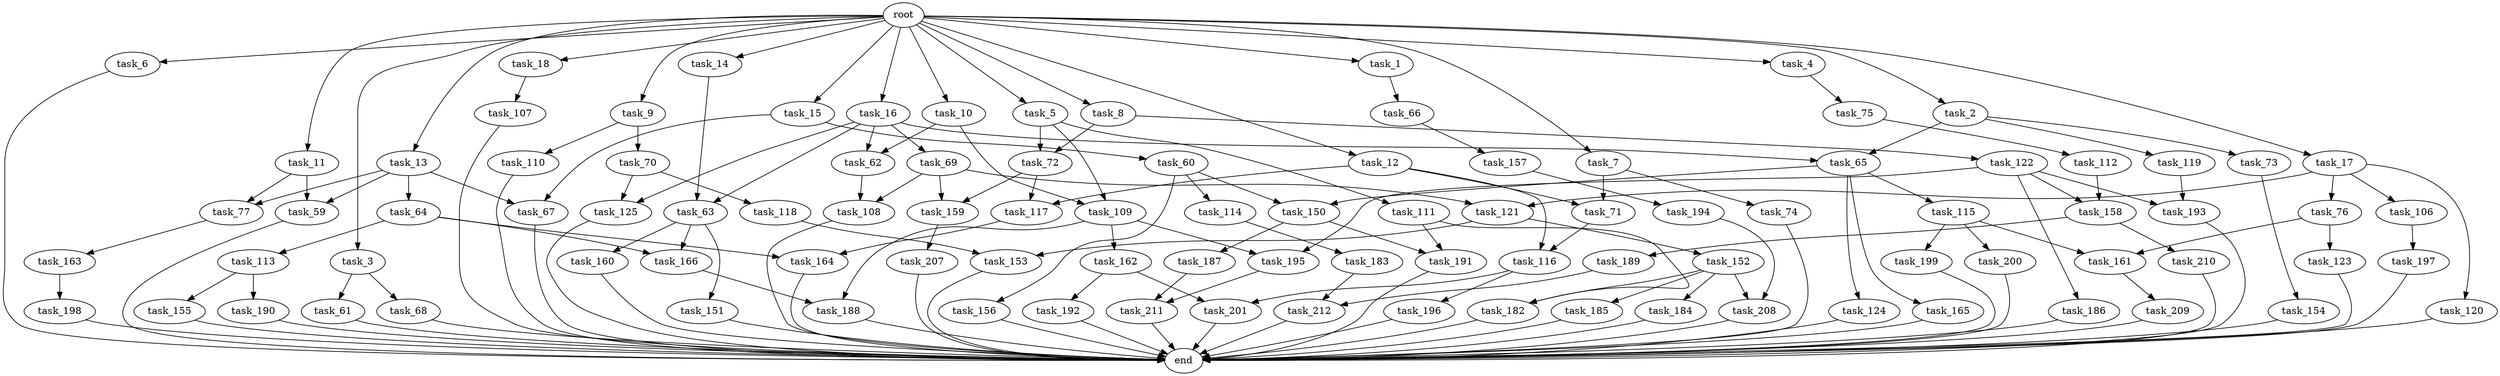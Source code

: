 digraph G {
  root [size="0.000000"];
  task_1 [size="1024.000000"];
  task_2 [size="1024.000000"];
  task_3 [size="1024.000000"];
  task_4 [size="1024.000000"];
  task_5 [size="1024.000000"];
  task_6 [size="1024.000000"];
  task_7 [size="1024.000000"];
  task_8 [size="1024.000000"];
  task_9 [size="1024.000000"];
  task_10 [size="1024.000000"];
  task_11 [size="1024.000000"];
  task_12 [size="1024.000000"];
  task_13 [size="1024.000000"];
  task_14 [size="1024.000000"];
  task_15 [size="1024.000000"];
  task_16 [size="1024.000000"];
  task_17 [size="1024.000000"];
  task_18 [size="1024.000000"];
  task_59 [size="893353197568.000000"];
  task_60 [size="77309411328.000000"];
  task_61 [size="695784701952.000000"];
  task_62 [size="1005022347264.000000"];
  task_63 [size="858993459200.000000"];
  task_64 [size="858993459200.000000"];
  task_65 [size="386547056640.000000"];
  task_66 [size="77309411328.000000"];
  task_67 [size="936302870528.000000"];
  task_68 [size="695784701952.000000"];
  task_69 [size="309237645312.000000"];
  task_70 [size="137438953472.000000"];
  task_71 [size="343597383680.000000"];
  task_72 [size="730144440320.000000"];
  task_73 [size="77309411328.000000"];
  task_74 [size="309237645312.000000"];
  task_75 [size="214748364800.000000"];
  task_76 [size="309237645312.000000"];
  task_77 [size="893353197568.000000"];
  task_106 [size="309237645312.000000"];
  task_107 [size="77309411328.000000"];
  task_108 [size="523986010112.000000"];
  task_109 [size="1391569403904.000000"];
  task_110 [size="137438953472.000000"];
  task_111 [size="695784701952.000000"];
  task_112 [size="549755813888.000000"];
  task_113 [size="214748364800.000000"];
  task_114 [size="420906795008.000000"];
  task_115 [size="214748364800.000000"];
  task_116 [size="249108103168.000000"];
  task_117 [size="343597383680.000000"];
  task_118 [size="695784701952.000000"];
  task_119 [size="77309411328.000000"];
  task_120 [size="309237645312.000000"];
  task_121 [size="523986010112.000000"];
  task_122 [size="34359738368.000000"];
  task_123 [size="214748364800.000000"];
  task_124 [size="214748364800.000000"];
  task_125 [size="1005022347264.000000"];
  task_150 [size="635655159808.000000"];
  task_151 [size="309237645312.000000"];
  task_152 [size="77309411328.000000"];
  task_153 [size="936302870528.000000"];
  task_154 [size="214748364800.000000"];
  task_155 [size="214748364800.000000"];
  task_156 [size="420906795008.000000"];
  task_157 [size="137438953472.000000"];
  task_158 [size="249108103168.000000"];
  task_159 [size="523986010112.000000"];
  task_160 [size="309237645312.000000"];
  task_161 [size="1073741824000.000000"];
  task_162 [size="214748364800.000000"];
  task_163 [size="695784701952.000000"];
  task_164 [size="249108103168.000000"];
  task_165 [size="214748364800.000000"];
  task_166 [size="523986010112.000000"];
  task_182 [size="343597383680.000000"];
  task_183 [size="137438953472.000000"];
  task_184 [size="34359738368.000000"];
  task_185 [size="34359738368.000000"];
  task_186 [size="214748364800.000000"];
  task_187 [size="137438953472.000000"];
  task_188 [size="764504178688.000000"];
  task_189 [size="137438953472.000000"];
  task_190 [size="214748364800.000000"];
  task_191 [size="446676598784.000000"];
  task_192 [size="309237645312.000000"];
  task_193 [size="292057776128.000000"];
  task_194 [size="137438953472.000000"];
  task_195 [size="429496729600.000000"];
  task_196 [size="137438953472.000000"];
  task_197 [size="77309411328.000000"];
  task_198 [size="137438953472.000000"];
  task_199 [size="858993459200.000000"];
  task_200 [size="858993459200.000000"];
  task_201 [size="446676598784.000000"];
  task_207 [size="420906795008.000000"];
  task_208 [size="171798691840.000000"];
  task_209 [size="858993459200.000000"];
  task_210 [size="137438953472.000000"];
  task_211 [size="249108103168.000000"];
  task_212 [size="996432412672.000000"];
  end [size="0.000000"];

  root -> task_1 [size="1.000000"];
  root -> task_2 [size="1.000000"];
  root -> task_3 [size="1.000000"];
  root -> task_4 [size="1.000000"];
  root -> task_5 [size="1.000000"];
  root -> task_6 [size="1.000000"];
  root -> task_7 [size="1.000000"];
  root -> task_8 [size="1.000000"];
  root -> task_9 [size="1.000000"];
  root -> task_10 [size="1.000000"];
  root -> task_11 [size="1.000000"];
  root -> task_12 [size="1.000000"];
  root -> task_13 [size="1.000000"];
  root -> task_14 [size="1.000000"];
  root -> task_15 [size="1.000000"];
  root -> task_16 [size="1.000000"];
  root -> task_17 [size="1.000000"];
  root -> task_18 [size="1.000000"];
  task_1 -> task_66 [size="75497472.000000"];
  task_2 -> task_65 [size="75497472.000000"];
  task_2 -> task_73 [size="75497472.000000"];
  task_2 -> task_119 [size="75497472.000000"];
  task_3 -> task_61 [size="679477248.000000"];
  task_3 -> task_68 [size="679477248.000000"];
  task_4 -> task_75 [size="209715200.000000"];
  task_5 -> task_72 [size="679477248.000000"];
  task_5 -> task_109 [size="679477248.000000"];
  task_5 -> task_111 [size="679477248.000000"];
  task_6 -> end [size="1.000000"];
  task_7 -> task_71 [size="301989888.000000"];
  task_7 -> task_74 [size="301989888.000000"];
  task_8 -> task_72 [size="33554432.000000"];
  task_8 -> task_122 [size="33554432.000000"];
  task_9 -> task_70 [size="134217728.000000"];
  task_9 -> task_110 [size="134217728.000000"];
  task_10 -> task_62 [size="679477248.000000"];
  task_10 -> task_109 [size="679477248.000000"];
  task_11 -> task_59 [size="33554432.000000"];
  task_11 -> task_77 [size="33554432.000000"];
  task_12 -> task_71 [size="33554432.000000"];
  task_12 -> task_116 [size="33554432.000000"];
  task_12 -> task_117 [size="33554432.000000"];
  task_13 -> task_59 [size="838860800.000000"];
  task_13 -> task_64 [size="838860800.000000"];
  task_13 -> task_67 [size="838860800.000000"];
  task_13 -> task_77 [size="838860800.000000"];
  task_14 -> task_63 [size="536870912.000000"];
  task_15 -> task_60 [size="75497472.000000"];
  task_15 -> task_67 [size="75497472.000000"];
  task_16 -> task_62 [size="301989888.000000"];
  task_16 -> task_63 [size="301989888.000000"];
  task_16 -> task_65 [size="301989888.000000"];
  task_16 -> task_69 [size="301989888.000000"];
  task_16 -> task_125 [size="301989888.000000"];
  task_17 -> task_76 [size="301989888.000000"];
  task_17 -> task_106 [size="301989888.000000"];
  task_17 -> task_120 [size="301989888.000000"];
  task_17 -> task_121 [size="301989888.000000"];
  task_18 -> task_107 [size="75497472.000000"];
  task_59 -> end [size="1.000000"];
  task_60 -> task_114 [size="411041792.000000"];
  task_60 -> task_150 [size="411041792.000000"];
  task_60 -> task_156 [size="411041792.000000"];
  task_61 -> end [size="1.000000"];
  task_62 -> task_108 [size="301989888.000000"];
  task_63 -> task_151 [size="301989888.000000"];
  task_63 -> task_160 [size="301989888.000000"];
  task_63 -> task_166 [size="301989888.000000"];
  task_64 -> task_113 [size="209715200.000000"];
  task_64 -> task_164 [size="209715200.000000"];
  task_64 -> task_166 [size="209715200.000000"];
  task_65 -> task_115 [size="209715200.000000"];
  task_65 -> task_124 [size="209715200.000000"];
  task_65 -> task_150 [size="209715200.000000"];
  task_65 -> task_165 [size="209715200.000000"];
  task_66 -> task_157 [size="134217728.000000"];
  task_67 -> end [size="1.000000"];
  task_68 -> end [size="1.000000"];
  task_69 -> task_108 [size="209715200.000000"];
  task_69 -> task_121 [size="209715200.000000"];
  task_69 -> task_159 [size="209715200.000000"];
  task_70 -> task_118 [size="679477248.000000"];
  task_70 -> task_125 [size="679477248.000000"];
  task_71 -> task_116 [size="209715200.000000"];
  task_72 -> task_117 [size="301989888.000000"];
  task_72 -> task_159 [size="301989888.000000"];
  task_73 -> task_154 [size="209715200.000000"];
  task_74 -> end [size="1.000000"];
  task_75 -> task_112 [size="536870912.000000"];
  task_76 -> task_123 [size="209715200.000000"];
  task_76 -> task_161 [size="209715200.000000"];
  task_77 -> task_163 [size="679477248.000000"];
  task_106 -> task_197 [size="75497472.000000"];
  task_107 -> end [size="1.000000"];
  task_108 -> end [size="1.000000"];
  task_109 -> task_162 [size="209715200.000000"];
  task_109 -> task_188 [size="209715200.000000"];
  task_109 -> task_195 [size="209715200.000000"];
  task_110 -> end [size="1.000000"];
  task_111 -> task_182 [size="301989888.000000"];
  task_111 -> task_191 [size="301989888.000000"];
  task_112 -> task_158 [size="33554432.000000"];
  task_113 -> task_155 [size="209715200.000000"];
  task_113 -> task_190 [size="209715200.000000"];
  task_114 -> task_183 [size="134217728.000000"];
  task_115 -> task_161 [size="838860800.000000"];
  task_115 -> task_199 [size="838860800.000000"];
  task_115 -> task_200 [size="838860800.000000"];
  task_116 -> task_196 [size="134217728.000000"];
  task_116 -> task_201 [size="134217728.000000"];
  task_117 -> task_164 [size="33554432.000000"];
  task_118 -> task_153 [size="838860800.000000"];
  task_119 -> task_193 [size="75497472.000000"];
  task_120 -> end [size="1.000000"];
  task_121 -> task_152 [size="75497472.000000"];
  task_121 -> task_153 [size="75497472.000000"];
  task_122 -> task_158 [size="209715200.000000"];
  task_122 -> task_186 [size="209715200.000000"];
  task_122 -> task_193 [size="209715200.000000"];
  task_122 -> task_195 [size="209715200.000000"];
  task_123 -> end [size="1.000000"];
  task_124 -> end [size="1.000000"];
  task_125 -> end [size="1.000000"];
  task_150 -> task_187 [size="134217728.000000"];
  task_150 -> task_191 [size="134217728.000000"];
  task_151 -> end [size="1.000000"];
  task_152 -> task_182 [size="33554432.000000"];
  task_152 -> task_184 [size="33554432.000000"];
  task_152 -> task_185 [size="33554432.000000"];
  task_152 -> task_208 [size="33554432.000000"];
  task_153 -> end [size="1.000000"];
  task_154 -> end [size="1.000000"];
  task_155 -> end [size="1.000000"];
  task_156 -> end [size="1.000000"];
  task_157 -> task_194 [size="134217728.000000"];
  task_158 -> task_189 [size="134217728.000000"];
  task_158 -> task_210 [size="134217728.000000"];
  task_159 -> task_207 [size="411041792.000000"];
  task_160 -> end [size="1.000000"];
  task_161 -> task_209 [size="838860800.000000"];
  task_162 -> task_192 [size="301989888.000000"];
  task_162 -> task_201 [size="301989888.000000"];
  task_163 -> task_198 [size="134217728.000000"];
  task_164 -> end [size="1.000000"];
  task_165 -> end [size="1.000000"];
  task_166 -> task_188 [size="536870912.000000"];
  task_182 -> end [size="1.000000"];
  task_183 -> task_212 [size="134217728.000000"];
  task_184 -> end [size="1.000000"];
  task_185 -> end [size="1.000000"];
  task_186 -> end [size="1.000000"];
  task_187 -> task_211 [size="209715200.000000"];
  task_188 -> end [size="1.000000"];
  task_189 -> task_212 [size="838860800.000000"];
  task_190 -> end [size="1.000000"];
  task_191 -> end [size="1.000000"];
  task_192 -> end [size="1.000000"];
  task_193 -> end [size="1.000000"];
  task_194 -> task_208 [size="134217728.000000"];
  task_195 -> task_211 [size="33554432.000000"];
  task_196 -> end [size="1.000000"];
  task_197 -> end [size="1.000000"];
  task_198 -> end [size="1.000000"];
  task_199 -> end [size="1.000000"];
  task_200 -> end [size="1.000000"];
  task_201 -> end [size="1.000000"];
  task_207 -> end [size="1.000000"];
  task_208 -> end [size="1.000000"];
  task_209 -> end [size="1.000000"];
  task_210 -> end [size="1.000000"];
  task_211 -> end [size="1.000000"];
  task_212 -> end [size="1.000000"];
}
